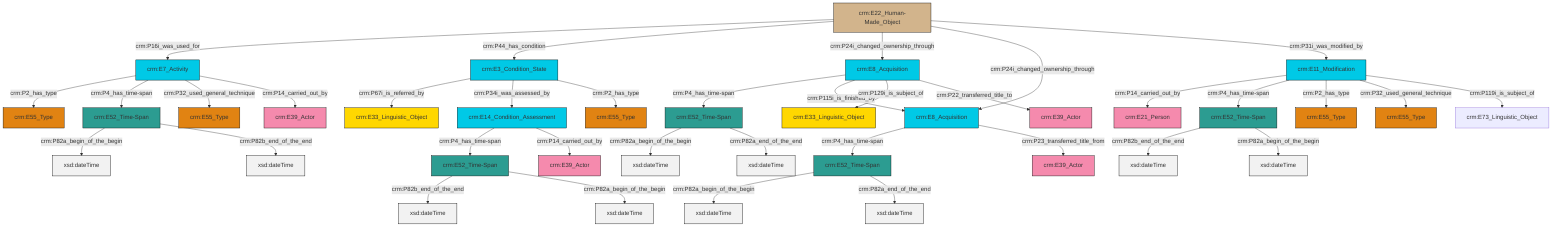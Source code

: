 graph TD
classDef Literal fill:#f2f2f2,stroke:#000000;
classDef CRM_Entity fill:#FFFFFF,stroke:#000000;
classDef Temporal_Entity fill:#00C9E6, stroke:#000000;
classDef Type fill:#E18312, stroke:#000000;
classDef Time-Span fill:#2C9C91, stroke:#000000;
classDef Appellation fill:#FFEB7F, stroke:#000000;
classDef Place fill:#008836, stroke:#000000;
classDef Persistent_Item fill:#B266B2, stroke:#000000;
classDef Conceptual_Object fill:#FFD700, stroke:#000000;
classDef Physical_Thing fill:#D2B48C, stroke:#000000;
classDef Actor fill:#f58aad, stroke:#000000;
classDef PC_Classes fill:#4ce600, stroke:#000000;
classDef Multi fill:#cccccc,stroke:#000000;

0["crm:E52_Time-Span"]:::Time-Span -->|crm:P82a_begin_of_the_begin| 1[xsd:dateTime]:::Literal
4["crm:E11_Modification"]:::Temporal_Entity -->|crm:P14_carried_out_by| 2["crm:E21_Person"]:::Actor
4["crm:E11_Modification"]:::Temporal_Entity -->|crm:P4_has_time-span| 5["crm:E52_Time-Span"]:::Time-Span
6["crm:E8_Acquisition"]:::Temporal_Entity -->|crm:P4_has_time-span| 11["crm:E52_Time-Span"]:::Time-Span
6["crm:E8_Acquisition"]:::Temporal_Entity -->|crm:P23_transferred_title_from| 13["crm:E39_Actor"]:::Actor
20["crm:E22_Human-Made_Object"]:::Physical_Thing -->|crm:P16i_was_used_for| 21["crm:E7_Activity"]:::Temporal_Entity
11["crm:E52_Time-Span"]:::Time-Span -->|crm:P82a_begin_of_the_begin| 22[xsd:dateTime]:::Literal
23["crm:E8_Acquisition"]:::Temporal_Entity -->|crm:P4_has_time-span| 0["crm:E52_Time-Span"]:::Time-Span
21["crm:E7_Activity"]:::Temporal_Entity -->|crm:P2_has_type| 24["crm:E55_Type"]:::Type
5["crm:E52_Time-Span"]:::Time-Span -->|crm:P82b_end_of_the_end| 25[xsd:dateTime]:::Literal
4["crm:E11_Modification"]:::Temporal_Entity -->|crm:P2_has_type| 26["crm:E55_Type"]:::Type
20["crm:E22_Human-Made_Object"]:::Physical_Thing -->|crm:P44_has_condition| 27["crm:E3_Condition_State"]:::Temporal_Entity
21["crm:E7_Activity"]:::Temporal_Entity -->|crm:P4_has_time-span| 30["crm:E52_Time-Span"]:::Time-Span
23["crm:E8_Acquisition"]:::Temporal_Entity -->|crm:P115i_is_finished_by| 6["crm:E8_Acquisition"]:::Temporal_Entity
30["crm:E52_Time-Span"]:::Time-Span -->|crm:P82a_begin_of_the_begin| 31[xsd:dateTime]:::Literal
27["crm:E3_Condition_State"]:::Temporal_Entity -->|crm:P67i_is_referred_by| 9["crm:E33_Linguistic_Object"]:::Conceptual_Object
18["crm:E14_Condition_Assessment"]:::Temporal_Entity -->|crm:P4_has_time-span| 32["crm:E52_Time-Span"]:::Time-Span
5["crm:E52_Time-Span"]:::Time-Span -->|crm:P82a_begin_of_the_begin| 34[xsd:dateTime]:::Literal
27["crm:E3_Condition_State"]:::Temporal_Entity -->|crm:P34i_was_assessed_by| 18["crm:E14_Condition_Assessment"]:::Temporal_Entity
27["crm:E3_Condition_State"]:::Temporal_Entity -->|crm:P2_has_type| 35["crm:E55_Type"]:::Type
21["crm:E7_Activity"]:::Temporal_Entity -->|crm:P32_used_general_technique| 36["crm:E55_Type"]:::Type
4["crm:E11_Modification"]:::Temporal_Entity -->|crm:P32_used_general_technique| 40["crm:E55_Type"]:::Type
0["crm:E52_Time-Span"]:::Time-Span -->|crm:P82a_end_of_the_end| 44[xsd:dateTime]:::Literal
32["crm:E52_Time-Span"]:::Time-Span -->|crm:P82b_end_of_the_end| 45[xsd:dateTime]:::Literal
20["crm:E22_Human-Made_Object"]:::Physical_Thing -->|crm:P24i_changed_ownership_through| 23["crm:E8_Acquisition"]:::Temporal_Entity
32["crm:E52_Time-Span"]:::Time-Span -->|crm:P82a_begin_of_the_begin| 50[xsd:dateTime]:::Literal
20["crm:E22_Human-Made_Object"]:::Physical_Thing -->|crm:P24i_changed_ownership_through| 6["crm:E8_Acquisition"]:::Temporal_Entity
23["crm:E8_Acquisition"]:::Temporal_Entity -->|crm:P129i_is_subject_of| 47["crm:E33_Linguistic_Object"]:::Conceptual_Object
20["crm:E22_Human-Made_Object"]:::Physical_Thing -->|crm:P31i_was_modified_by| 4["crm:E11_Modification"]:::Temporal_Entity
11["crm:E52_Time-Span"]:::Time-Span -->|crm:P82a_end_of_the_end| 55[xsd:dateTime]:::Literal
18["crm:E14_Condition_Assessment"]:::Temporal_Entity -->|crm:P14_carried_out_by| 28["crm:E39_Actor"]:::Actor
21["crm:E7_Activity"]:::Temporal_Entity -->|crm:P14_carried_out_by| 38["crm:E39_Actor"]:::Actor
23["crm:E8_Acquisition"]:::Temporal_Entity -->|crm:P22_transferred_title_to| 16["crm:E39_Actor"]:::Actor
30["crm:E52_Time-Span"]:::Time-Span -->|crm:P82b_end_of_the_end| 57[xsd:dateTime]:::Literal
4["crm:E11_Modification"]:::Temporal_Entity -->|crm:P119i_is_subject_of| 14["crm:E73_Linguistic_Object"]:::Default